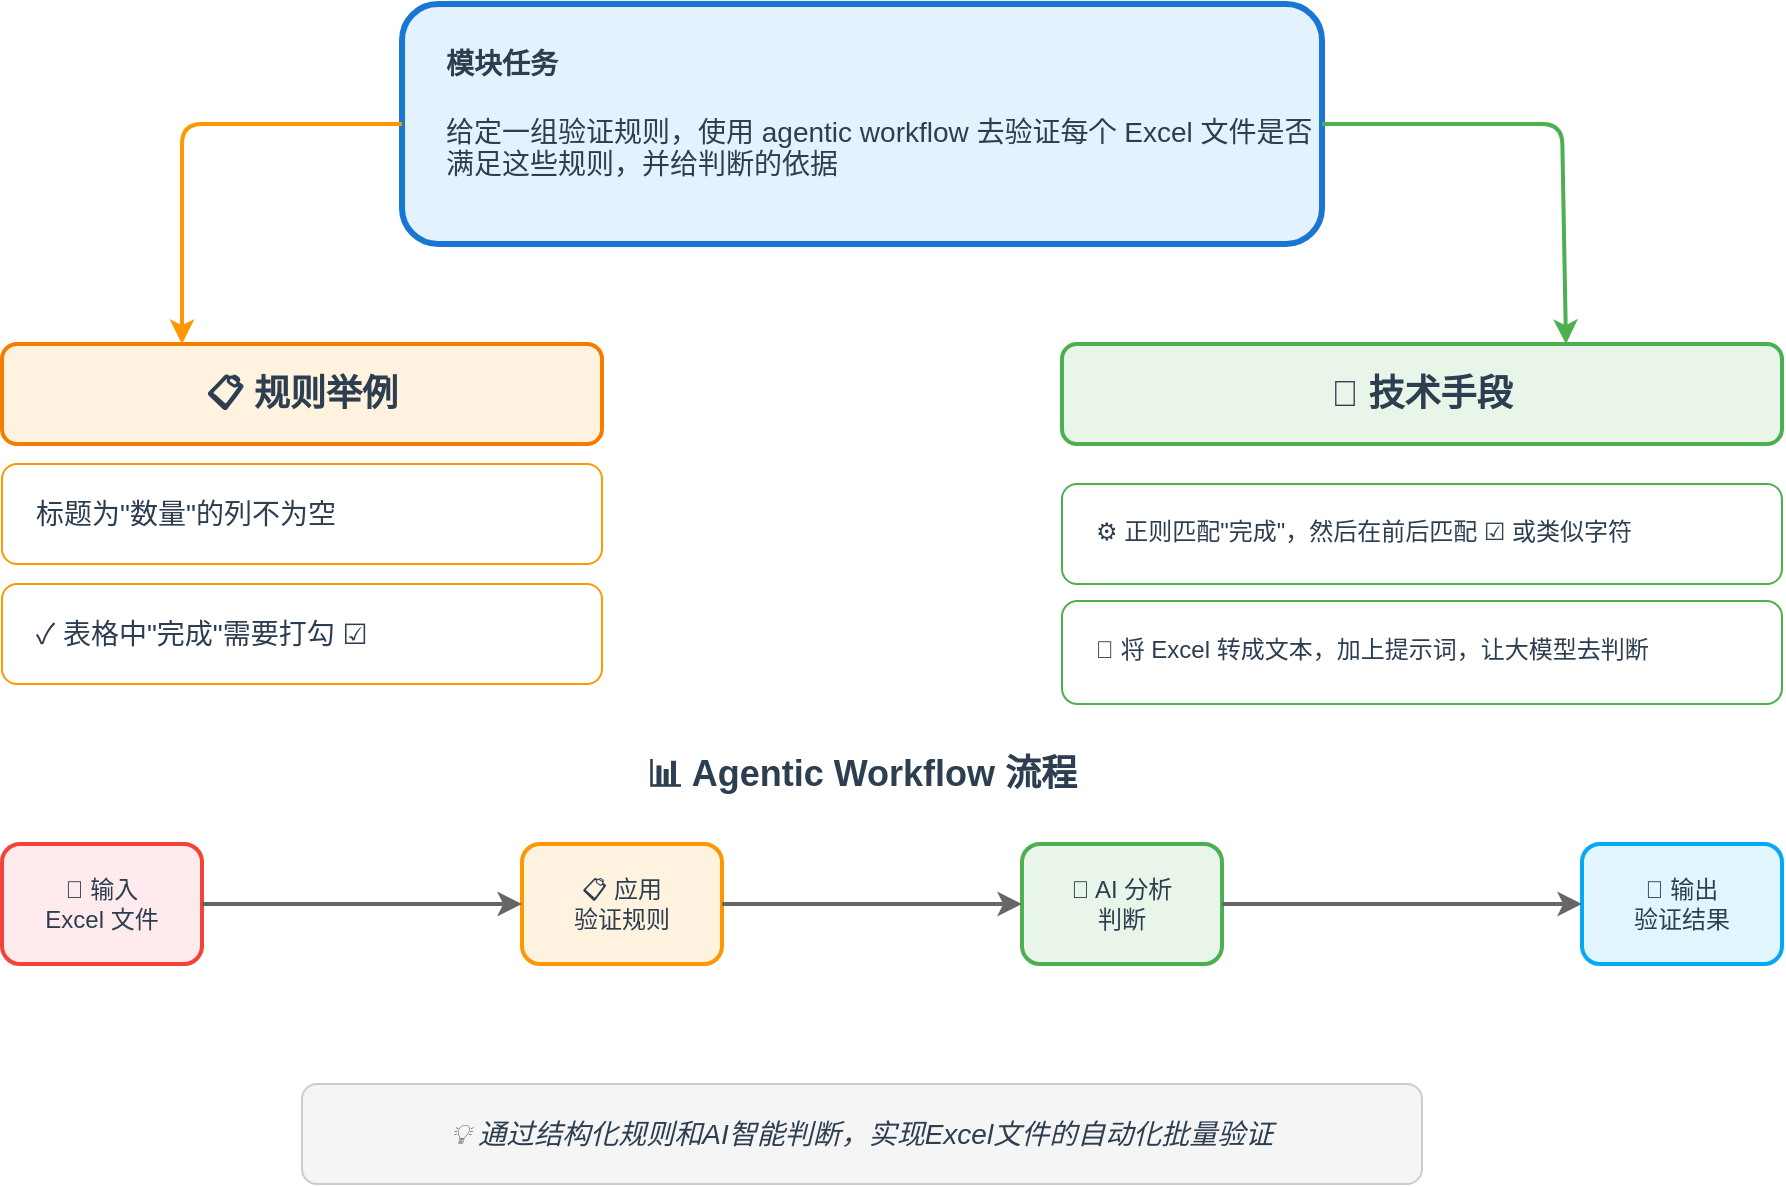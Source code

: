 <mxfile>
    <diagram name="Excel文件批量验证场景" id="excel-validation-scenario">
        <mxGraphModel dx="1019" dy="532" grid="1" gridSize="10" guides="1" tooltips="1" connect="1" arrows="1" fold="1" page="1" pageScale="1" pageWidth="1169" pageHeight="827" math="0" shadow="0">
            <root>
                <mxCell id="0"/>
                <mxCell id="1" parent="0"/>
                <mxCell id="main-task" value="&lt;b&gt;模块任务&lt;/b&gt;&lt;br&gt;&lt;br&gt;给定一组验证规则，使用 agentic workflow 去验证每个 Excel 文件是否满足这些规则，并给判断的依据" style="rounded=1;whiteSpace=wrap;html=1;fontSize=14;fillColor=#e3f2fd;strokeColor=#1976d2;strokeWidth=3;fontColor=#2c3e50;align=left;verticalAlign=top;spacingLeft=20;spacingTop=15;" parent="1" vertex="1">
                    <mxGeometry x="350" y="80" width="460" height="120" as="geometry"/>
                </mxCell>
                <mxCell id="rules-section" value="📋 规则举例" style="rounded=1;whiteSpace=wrap;html=1;fontSize=18;fontStyle=1;fillColor=#fff3e0;strokeColor=#f57c00;strokeWidth=2;fontColor=#2c3e50;align=center;" parent="1" vertex="1">
                    <mxGeometry x="150" y="250" width="300" height="50" as="geometry"/>
                </mxCell>
                <mxCell id="rule1" value="标题为&quot;数量&quot;的列不为空" style="rounded=1;whiteSpace=wrap;html=1;fontSize=14;fillColor=#ffffff;strokeColor=#ff9800;strokeWidth=1;fontColor=#2c3e50;align=left;verticalAlign=middle;spacingLeft=15;" parent="1" vertex="1">
                    <mxGeometry x="150" y="310" width="300" height="50" as="geometry"/>
                </mxCell>
                <mxCell id="rule2" value="✓ 表格中&quot;完成&quot;需要打勾 ☑" style="rounded=1;whiteSpace=wrap;html=1;fontSize=14;fillColor=#ffffff;strokeColor=#ff9800;strokeWidth=1;fontColor=#2c3e50;align=left;verticalAlign=middle;spacingLeft=15;" parent="1" vertex="1">
                    <mxGeometry x="150" y="370" width="300" height="50" as="geometry"/>
                </mxCell>
                <mxCell id="tech-section" value="🔧 技术手段" style="rounded=1;whiteSpace=wrap;html=1;fontSize=18;fontStyle=1;fillColor=#e8f5e8;strokeColor=#4caf50;strokeWidth=2;fontColor=#2c3e50;align=center;" parent="1" vertex="1">
                    <mxGeometry x="680" y="250" width="360" height="50" as="geometry"/>
                </mxCell>
                <mxCell id="tech1" value="⚙️ 正则匹配&quot;完成&quot;，然后在前后匹配 ☑ 或类似字符" style="rounded=1;whiteSpace=wrap;html=1;fontSize=12;fillColor=#ffffff;strokeColor=#4caf50;strokeWidth=1;fontColor=#2c3e50;align=left;verticalAlign=top;spacingLeft=15;spacingTop=10;" parent="1" vertex="1">
                    <mxGeometry x="680" y="320" width="360" height="50" as="geometry"/>
                </mxCell>
                <mxCell id="tech2" value="🤖 将 Excel 转成文本，加上提示词，让大模型去判断" style="rounded=1;whiteSpace=wrap;html=1;fontSize=12;fillColor=#ffffff;strokeColor=#4caf50;strokeWidth=1;fontColor=#2c3e50;align=left;verticalAlign=top;spacingLeft=15;spacingTop=10;" parent="1" vertex="1">
                    <mxGeometry x="680" y="378.5" width="360" height="51.5" as="geometry"/>
                </mxCell>
                <mxCell id="arrow1" value="" style="endArrow=classic;html=1;rounded=1;strokeColor=#ff9800;strokeWidth=2;curved=0;exitX=0;exitY=0.5;exitDx=0;exitDy=0;entryX=0.3;entryY=0;entryDx=0;entryDy=0;" parent="1" source="main-task" target="rules-section" edge="1">
                    <mxGeometry width="50" height="50" relative="1" as="geometry">
                        <mxPoint x="550" y="300" as="sourcePoint"/>
                        <mxPoint x="600" y="250" as="targetPoint"/>
                        <Array as="points">
                            <mxPoint x="240" y="140"/>
                        </Array>
                    </mxGeometry>
                </mxCell>
                <mxCell id="arrow2" value="" style="endArrow=classic;html=1;rounded=1;strokeColor=#4caf50;strokeWidth=2;curved=0;entryX=0.7;entryY=0;entryDx=0;entryDy=0;" parent="1" source="main-task" target="tech-section" edge="1">
                    <mxGeometry width="50" height="50" relative="1" as="geometry">
                        <mxPoint x="620" y="300" as="sourcePoint"/>
                        <mxPoint x="670" y="250" as="targetPoint"/>
                        <Array as="points">
                            <mxPoint x="930" y="140"/>
                        </Array>
                    </mxGeometry>
                </mxCell>
                <mxCell id="workflow-title" value="📊 Agentic Workflow 流程" style="text;html=1;strokeColor=none;fillColor=none;align=center;verticalAlign=middle;whiteSpace=wrap;rounded=0;fontSize=18;fontStyle=1;fontColor=#2c3e50;" parent="1" vertex="1">
                    <mxGeometry x="450" y="450" width="260" height="30" as="geometry"/>
                </mxCell>
                <mxCell id="step1" value="📁 输入&lt;br/&gt;Excel 文件" style="rounded=1;whiteSpace=wrap;html=1;fontSize=12;fillColor=#ffebee;strokeColor=#f44336;strokeWidth=2;fontColor=#2c3e50;align=center;" parent="1" vertex="1">
                    <mxGeometry x="150" y="500" width="100" height="60" as="geometry"/>
                </mxCell>
                <mxCell id="step2" value="📋 应用&lt;br/&gt;验证规则" style="rounded=1;whiteSpace=wrap;html=1;fontSize=12;fillColor=#fff3e0;strokeColor=#ff9800;strokeWidth=2;fontColor=#2c3e50;align=center;" parent="1" vertex="1">
                    <mxGeometry x="410" y="500" width="100" height="60" as="geometry"/>
                </mxCell>
                <mxCell id="step3" value="🤖 AI 分析&lt;br/&gt;判断" style="rounded=1;whiteSpace=wrap;html=1;fontSize=12;fillColor=#e8f5e8;strokeColor=#4caf50;strokeWidth=2;fontColor=#2c3e50;align=center;" parent="1" vertex="1">
                    <mxGeometry x="660" y="500" width="100" height="60" as="geometry"/>
                </mxCell>
                <mxCell id="step4" value="📝 输出&lt;br/&gt;验证结果" style="rounded=1;whiteSpace=wrap;html=1;fontSize=12;fillColor=#e1f5fe;strokeColor=#03a9f4;strokeWidth=2;fontColor=#2c3e50;align=center;" parent="1" vertex="1">
                    <mxGeometry x="940" y="500" width="100" height="60" as="geometry"/>
                </mxCell>
                <mxCell id="flow1" value="" style="endArrow=classic;html=1;rounded=0;strokeColor=#666666;strokeWidth=2;exitX=1;exitY=0.5;exitDx=0;exitDy=0;entryX=0;entryY=0.5;entryDx=0;entryDy=0;" parent="1" source="step1" target="step2" edge="1">
                    <mxGeometry width="50" height="50" relative="1" as="geometry">
                        <mxPoint x="320" y="580" as="sourcePoint"/>
                        <mxPoint x="370" y="530" as="targetPoint"/>
                    </mxGeometry>
                </mxCell>
                <mxCell id="flow2" value="" style="endArrow=classic;html=1;rounded=0;strokeColor=#666666;strokeWidth=2;exitX=1;exitY=0.5;exitDx=0;exitDy=0;entryX=0;entryY=0.5;entryDx=0;entryDy=0;" parent="1" source="step2" target="step3" edge="1">
                    <mxGeometry width="50" height="50" relative="1" as="geometry">
                        <mxPoint x="520" y="580" as="sourcePoint"/>
                        <mxPoint x="570" y="530" as="targetPoint"/>
                    </mxGeometry>
                </mxCell>
                <mxCell id="flow3" value="" style="endArrow=classic;html=1;rounded=0;strokeColor=#666666;strokeWidth=2;exitX=1;exitY=0.5;exitDx=0;exitDy=0;entryX=0;entryY=0.5;entryDx=0;entryDy=0;" parent="1" source="step3" target="step4" edge="1">
                    <mxGeometry width="50" height="50" relative="1" as="geometry">
                        <mxPoint x="720" y="580" as="sourcePoint"/>
                        <mxPoint x="770" y="530" as="targetPoint"/>
                    </mxGeometry>
                </mxCell>
                <mxCell id="description" value="💡 通过结构化规则和AI智能判断，实现Excel文件的自动化批量验证" style="rounded=1;whiteSpace=wrap;html=1;fontSize=14;fillColor=#f5f5f5;strokeColor=#cccccc;strokeWidth=1;fontColor=#2c3e50;align=center;fontStyle=2;" parent="1" vertex="1">
                    <mxGeometry x="300" y="620" width="560" height="50" as="geometry"/>
                </mxCell>
            </root>
        </mxGraphModel>
    </diagram>
</mxfile>